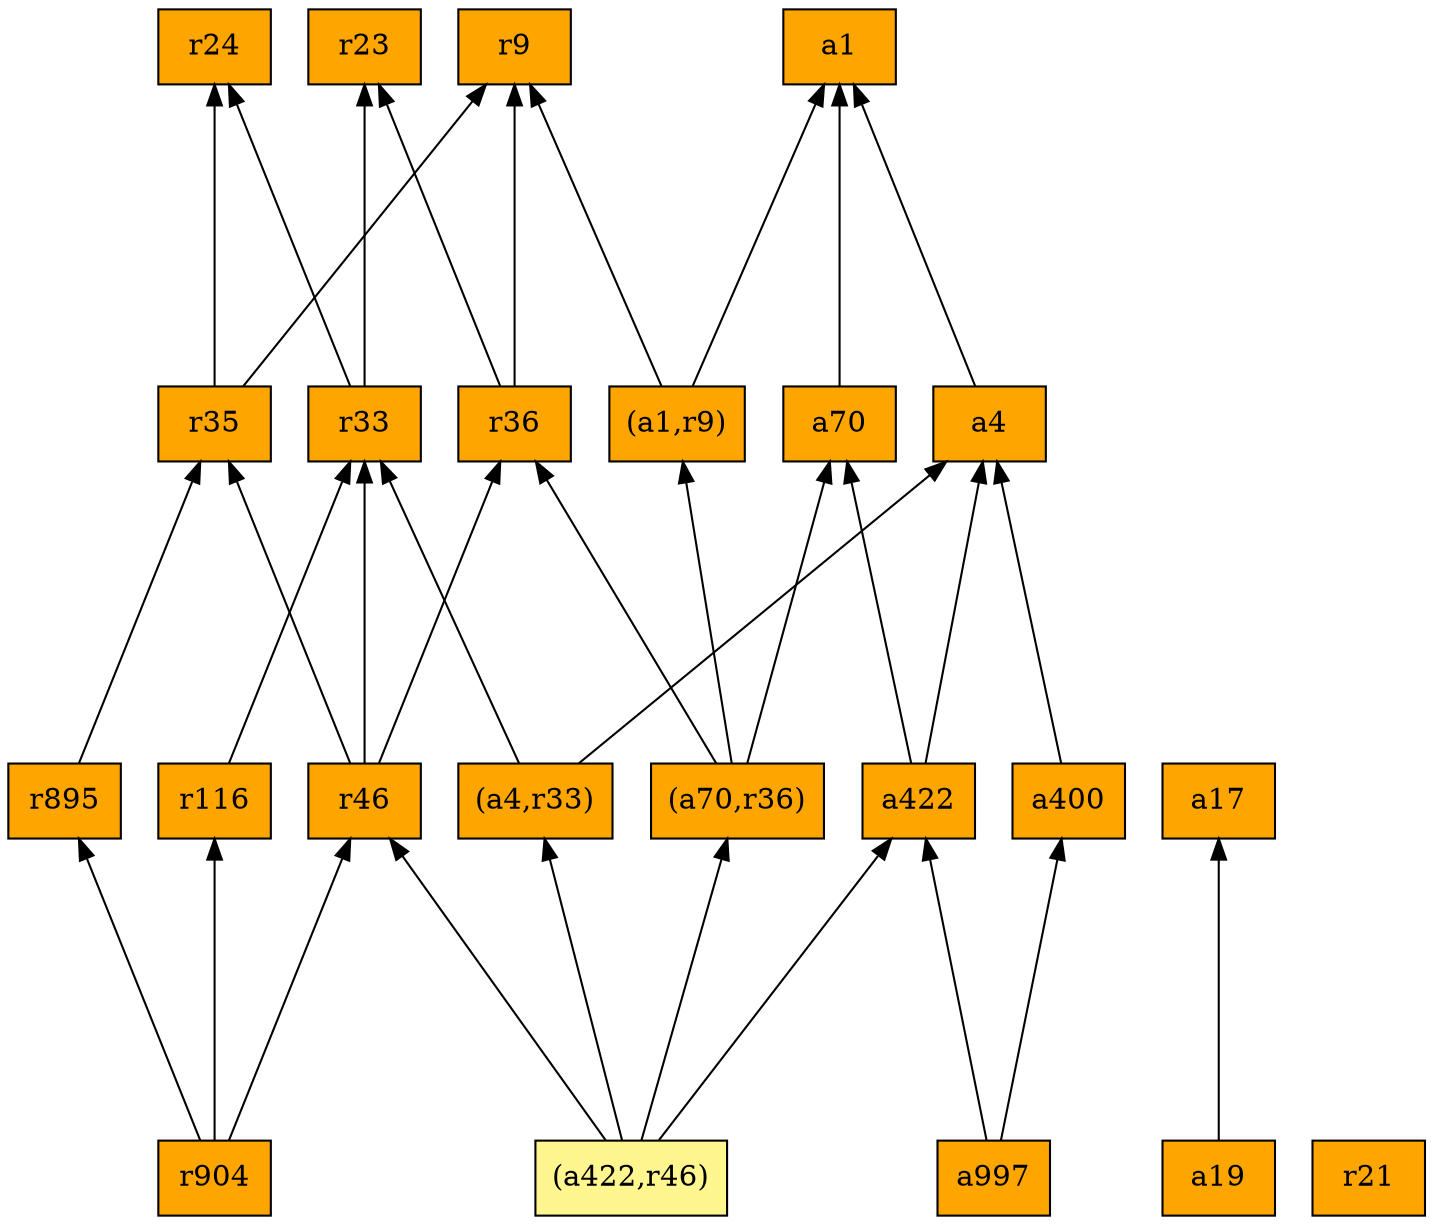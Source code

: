 digraph G {
rankdir=BT;ranksep="2.0";
"(a1,r9)" [shape=record,fillcolor=orange,style=filled,label="{(a1,r9)}"];
"(a4,r33)" [shape=record,fillcolor=orange,style=filled,label="{(a4,r33)}"];
"a17" [shape=record,fillcolor=orange,style=filled,label="{a17}"];
"r895" [shape=record,fillcolor=orange,style=filled,label="{r895}"];
"r9" [shape=record,fillcolor=orange,style=filled,label="{r9}"];
"a400" [shape=record,fillcolor=orange,style=filled,label="{a400}"];
"r116" [shape=record,fillcolor=orange,style=filled,label="{r116}"];
"(a70,r36)" [shape=record,fillcolor=orange,style=filled,label="{(a70,r36)}"];
"a1" [shape=record,fillcolor=orange,style=filled,label="{a1}"];
"(a422,r46)" [shape=record,fillcolor=khaki1,style=filled,label="{(a422,r46)}"];
"r35" [shape=record,fillcolor=orange,style=filled,label="{r35}"];
"r24" [shape=record,fillcolor=orange,style=filled,label="{r24}"];
"a70" [shape=record,fillcolor=orange,style=filled,label="{a70}"];
"r21" [shape=record,fillcolor=orange,style=filled,label="{r21}"];
"a4" [shape=record,fillcolor=orange,style=filled,label="{a4}"];
"r33" [shape=record,fillcolor=orange,style=filled,label="{r33}"];
"r36" [shape=record,fillcolor=orange,style=filled,label="{r36}"];
"r23" [shape=record,fillcolor=orange,style=filled,label="{r23}"];
"a19" [shape=record,fillcolor=orange,style=filled,label="{a19}"];
"r904" [shape=record,fillcolor=orange,style=filled,label="{r904}"];
"a997" [shape=record,fillcolor=orange,style=filled,label="{a997}"];
"r46" [shape=record,fillcolor=orange,style=filled,label="{r46}"];
"a422" [shape=record,fillcolor=orange,style=filled,label="{a422}"];
"(a1,r9)" -> "r9"
"(a1,r9)" -> "a1"
"(a4,r33)" -> "a4"
"(a4,r33)" -> "r33"
"r895" -> "r35"
"a400" -> "a4"
"r116" -> "r33"
"(a70,r36)" -> "(a1,r9)"
"(a70,r36)" -> "a70"
"(a70,r36)" -> "r36"
"(a422,r46)" -> "(a70,r36)"
"(a422,r46)" -> "(a4,r33)"
"(a422,r46)" -> "r46"
"(a422,r46)" -> "a422"
"r35" -> "r9"
"r35" -> "r24"
"a70" -> "a1"
"a4" -> "a1"
"r33" -> "r24"
"r33" -> "r23"
"r36" -> "r9"
"r36" -> "r23"
"a19" -> "a17"
"r904" -> "r116"
"r904" -> "r46"
"r904" -> "r895"
"a997" -> "a422"
"a997" -> "a400"
"r46" -> "r35"
"r46" -> "r33"
"r46" -> "r36"
"a422" -> "a4"
"a422" -> "a70"
}